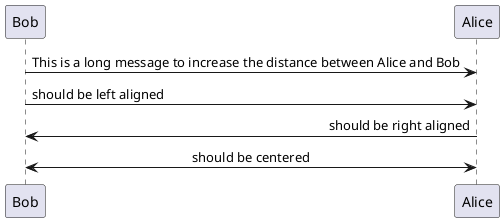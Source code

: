{
  "sha1": "nvelfr71npzzctz7a388wxmccl4c1y4",
  "insertion": {
    "when": "2024-06-04T17:28:39.111Z",
    "url": "https://github.com/plantuml/plantuml/issues/132",
    "user": "plantuml@gmail.com"
  }
}
@startuml
skinparam sequenceMessageAlign direction
Bob->Alice: This is a long message to increase the distance between Alice and Bob
Bob->Alice: should be left aligned
Alice->Bob: should be right aligned
Alice<->Bob: should be centered
@enduml
